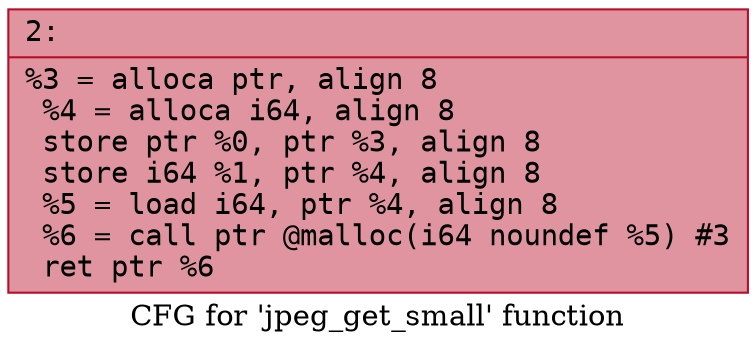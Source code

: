 digraph "CFG for 'jpeg_get_small' function" {
	label="CFG for 'jpeg_get_small' function";

	Node0x600000535f40 [shape=record,color="#b70d28ff", style=filled, fillcolor="#b70d2870" fontname="Courier",label="{2:\l|  %3 = alloca ptr, align 8\l  %4 = alloca i64, align 8\l  store ptr %0, ptr %3, align 8\l  store i64 %1, ptr %4, align 8\l  %5 = load i64, ptr %4, align 8\l  %6 = call ptr @malloc(i64 noundef %5) #3\l  ret ptr %6\l}"];
}
